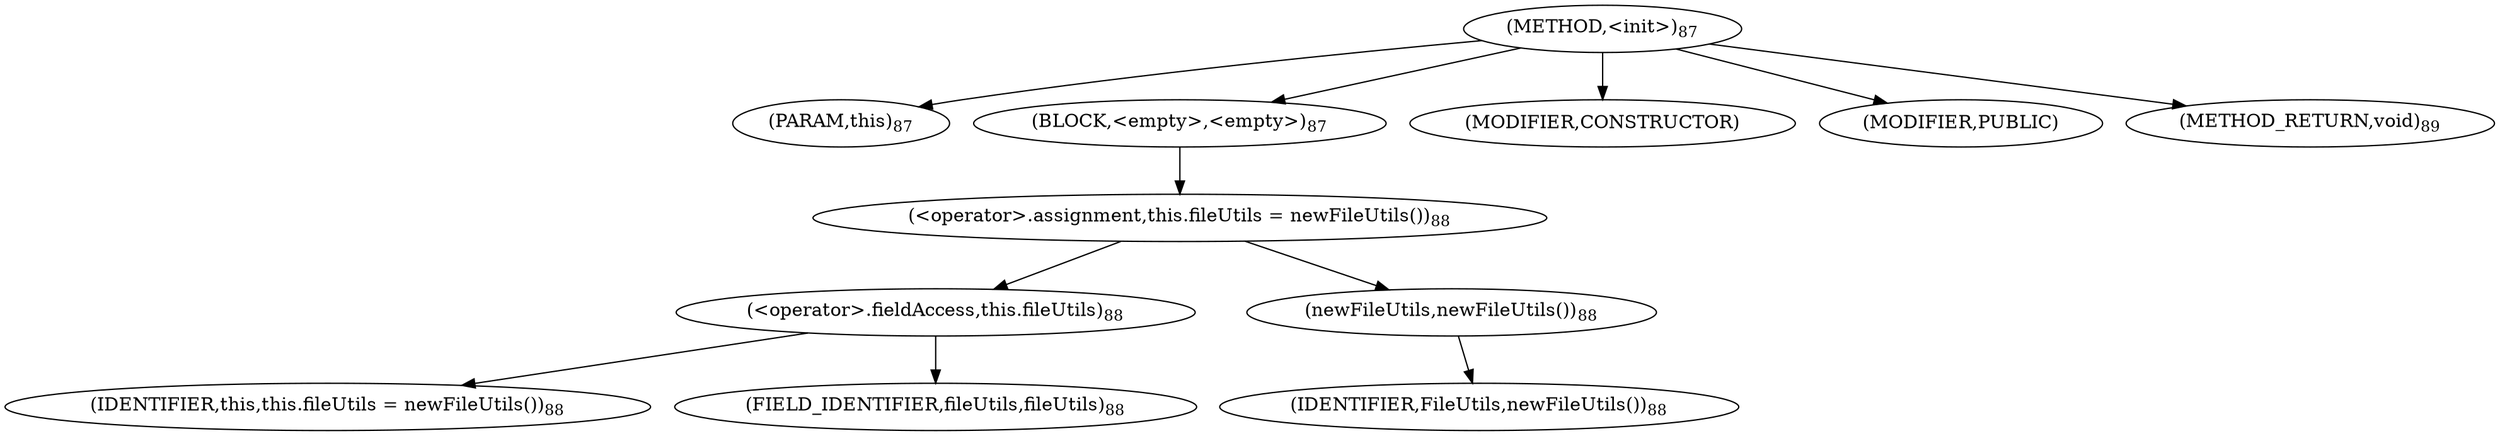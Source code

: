 digraph "&lt;init&gt;" {  
"42" [label = <(METHOD,&lt;init&gt;)<SUB>87</SUB>> ]
"43" [label = <(PARAM,this)<SUB>87</SUB>> ]
"44" [label = <(BLOCK,&lt;empty&gt;,&lt;empty&gt;)<SUB>87</SUB>> ]
"45" [label = <(&lt;operator&gt;.assignment,this.fileUtils = newFileUtils())<SUB>88</SUB>> ]
"46" [label = <(&lt;operator&gt;.fieldAccess,this.fileUtils)<SUB>88</SUB>> ]
"47" [label = <(IDENTIFIER,this,this.fileUtils = newFileUtils())<SUB>88</SUB>> ]
"48" [label = <(FIELD_IDENTIFIER,fileUtils,fileUtils)<SUB>88</SUB>> ]
"49" [label = <(newFileUtils,newFileUtils())<SUB>88</SUB>> ]
"50" [label = <(IDENTIFIER,FileUtils,newFileUtils())<SUB>88</SUB>> ]
"51" [label = <(MODIFIER,CONSTRUCTOR)> ]
"52" [label = <(MODIFIER,PUBLIC)> ]
"53" [label = <(METHOD_RETURN,void)<SUB>89</SUB>> ]
  "42" -> "43" 
  "42" -> "44" 
  "42" -> "51" 
  "42" -> "52" 
  "42" -> "53" 
  "44" -> "45" 
  "45" -> "46" 
  "45" -> "49" 
  "46" -> "47" 
  "46" -> "48" 
  "49" -> "50" 
}
